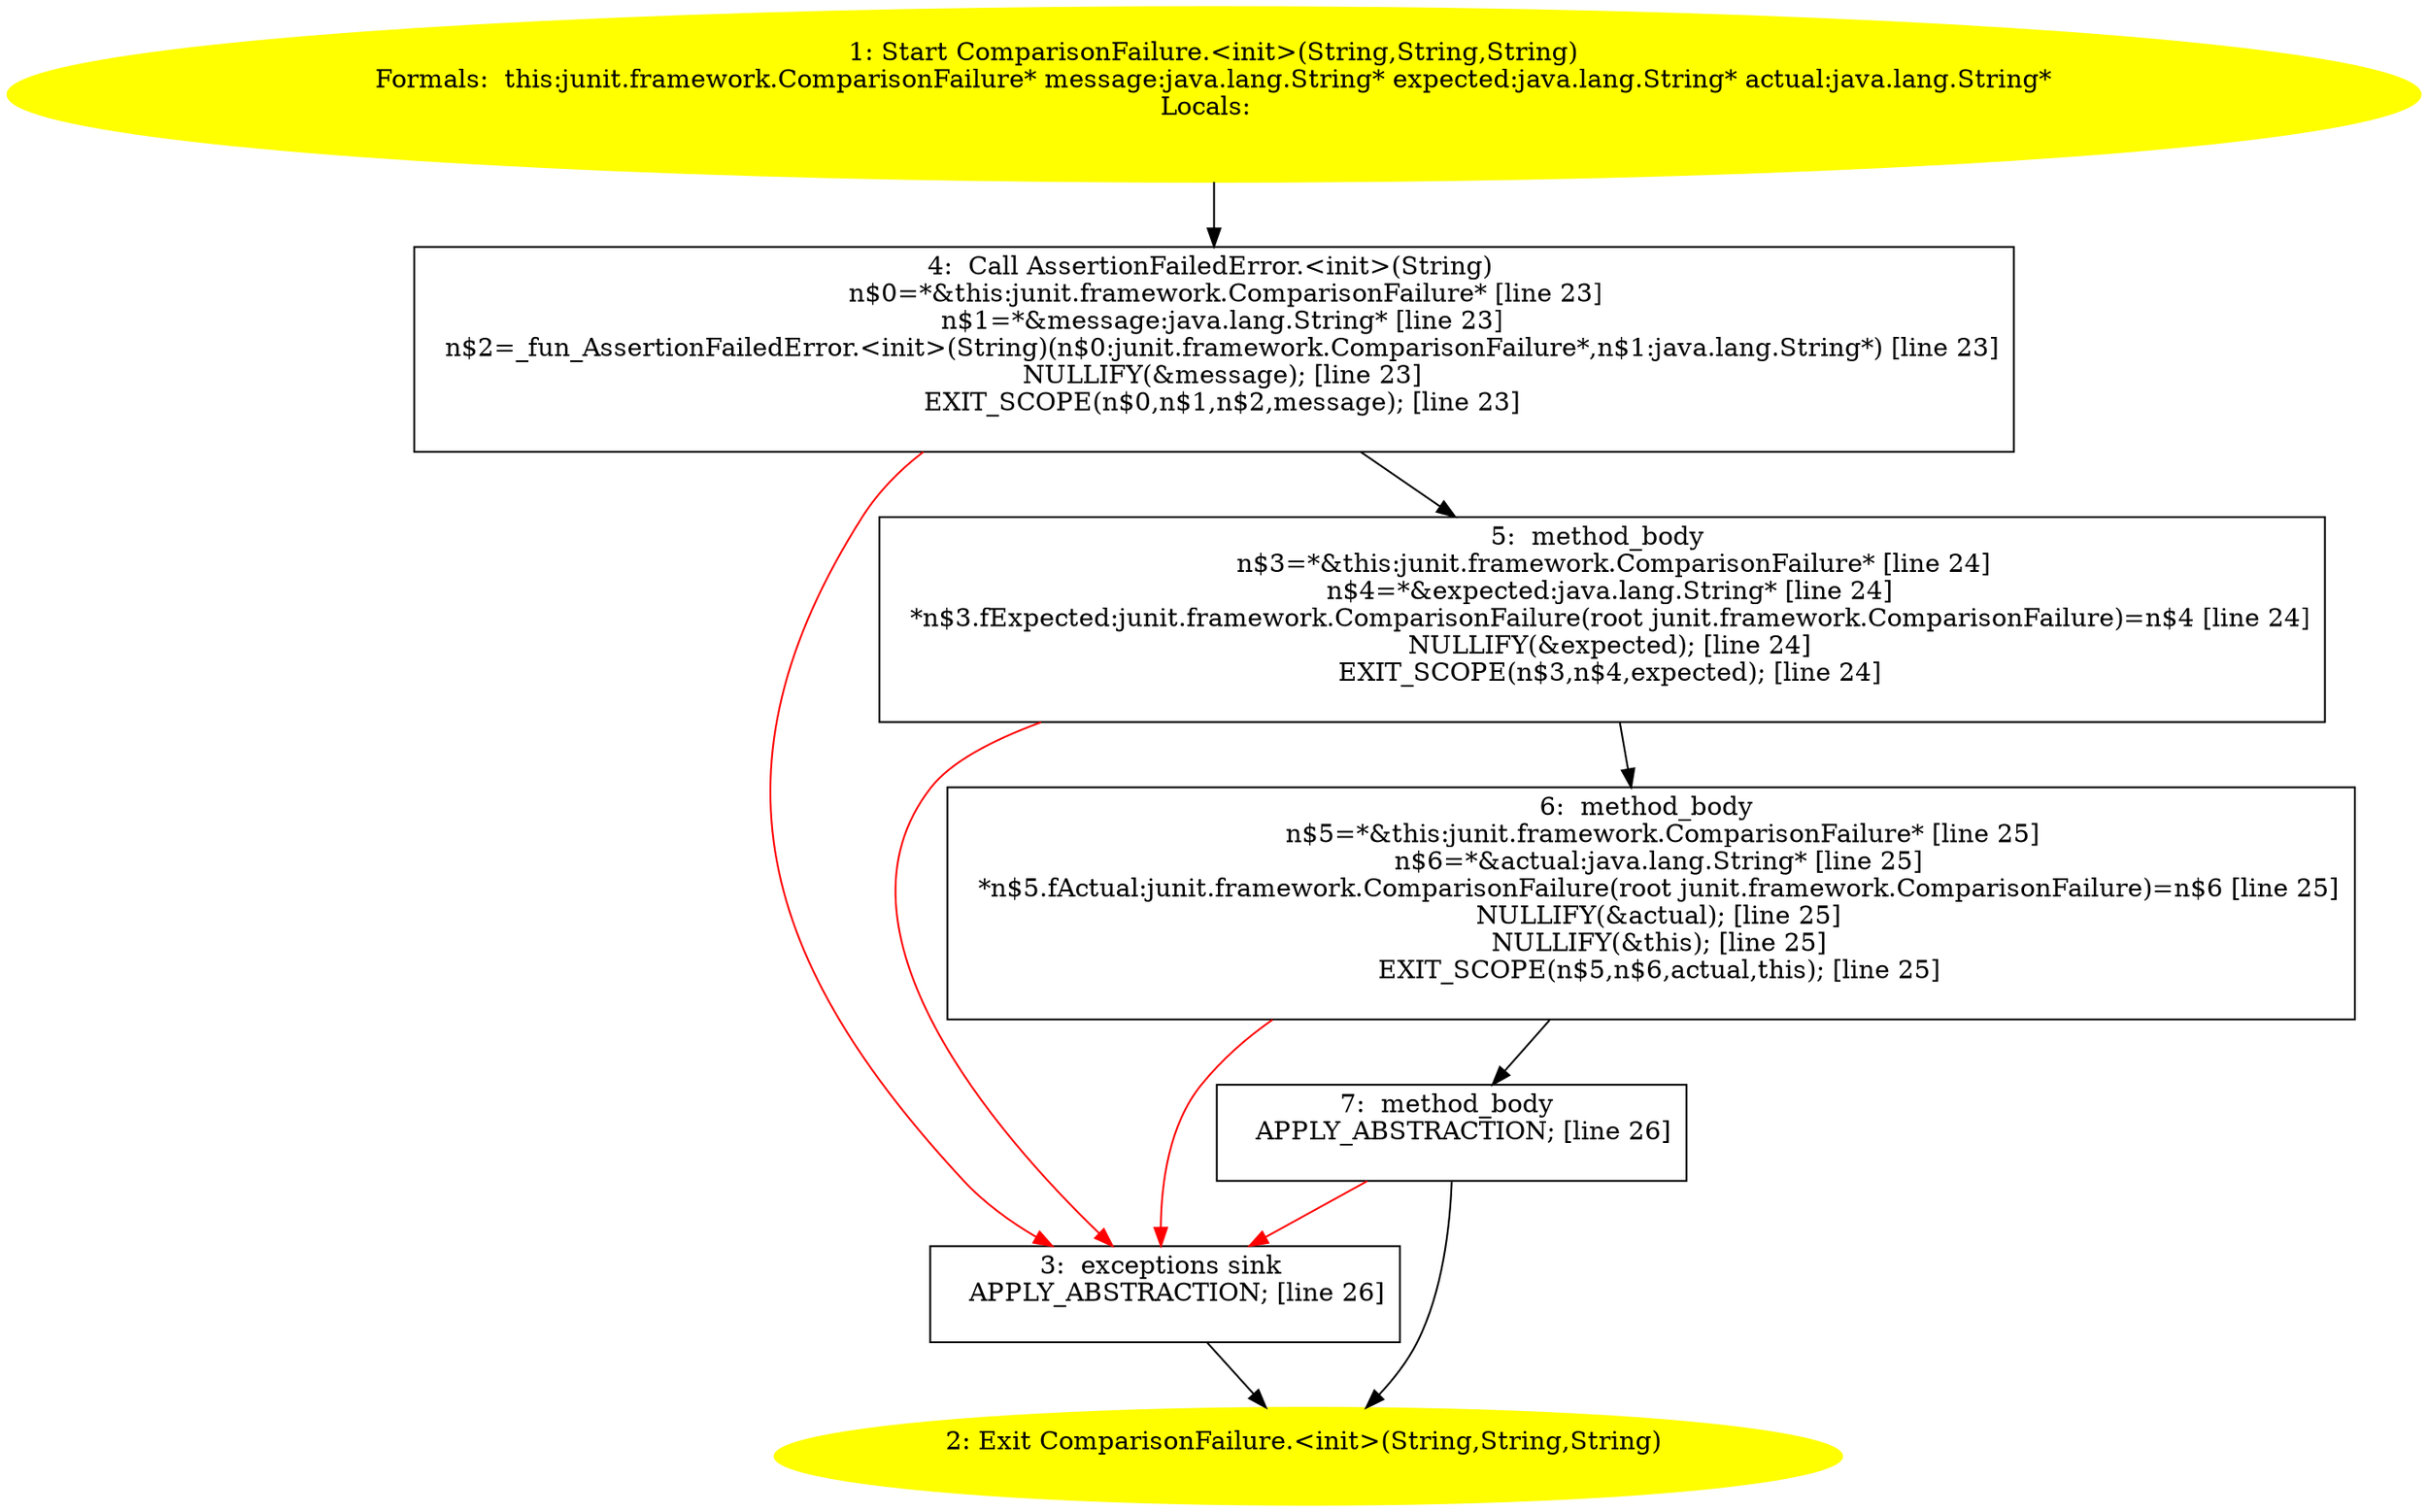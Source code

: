 /* @generated */
digraph cfg {
"junit.framework.ComparisonFailure.<init>(java.lang.String,java.lang.String,java.lang.String).d1cfa87d0fedd2f5cf2ef83e70ba8825_1" [label="1: Start ComparisonFailure.<init>(String,String,String)\nFormals:  this:junit.framework.ComparisonFailure* message:java.lang.String* expected:java.lang.String* actual:java.lang.String*\nLocals:  \n  " color=yellow style=filled]
	

	 "junit.framework.ComparisonFailure.<init>(java.lang.String,java.lang.String,java.lang.String).d1cfa87d0fedd2f5cf2ef83e70ba8825_1" -> "junit.framework.ComparisonFailure.<init>(java.lang.String,java.lang.String,java.lang.String).d1cfa87d0fedd2f5cf2ef83e70ba8825_4" ;
"junit.framework.ComparisonFailure.<init>(java.lang.String,java.lang.String,java.lang.String).d1cfa87d0fedd2f5cf2ef83e70ba8825_2" [label="2: Exit ComparisonFailure.<init>(String,String,String) \n  " color=yellow style=filled]
	

"junit.framework.ComparisonFailure.<init>(java.lang.String,java.lang.String,java.lang.String).d1cfa87d0fedd2f5cf2ef83e70ba8825_3" [label="3:  exceptions sink \n   APPLY_ABSTRACTION; [line 26]\n " shape="box"]
	

	 "junit.framework.ComparisonFailure.<init>(java.lang.String,java.lang.String,java.lang.String).d1cfa87d0fedd2f5cf2ef83e70ba8825_3" -> "junit.framework.ComparisonFailure.<init>(java.lang.String,java.lang.String,java.lang.String).d1cfa87d0fedd2f5cf2ef83e70ba8825_2" ;
"junit.framework.ComparisonFailure.<init>(java.lang.String,java.lang.String,java.lang.String).d1cfa87d0fedd2f5cf2ef83e70ba8825_4" [label="4:  Call AssertionFailedError.<init>(String) \n   n$0=*&this:junit.framework.ComparisonFailure* [line 23]\n  n$1=*&message:java.lang.String* [line 23]\n  n$2=_fun_AssertionFailedError.<init>(String)(n$0:junit.framework.ComparisonFailure*,n$1:java.lang.String*) [line 23]\n  NULLIFY(&message); [line 23]\n  EXIT_SCOPE(n$0,n$1,n$2,message); [line 23]\n " shape="box"]
	

	 "junit.framework.ComparisonFailure.<init>(java.lang.String,java.lang.String,java.lang.String).d1cfa87d0fedd2f5cf2ef83e70ba8825_4" -> "junit.framework.ComparisonFailure.<init>(java.lang.String,java.lang.String,java.lang.String).d1cfa87d0fedd2f5cf2ef83e70ba8825_5" ;
	 "junit.framework.ComparisonFailure.<init>(java.lang.String,java.lang.String,java.lang.String).d1cfa87d0fedd2f5cf2ef83e70ba8825_4" -> "junit.framework.ComparisonFailure.<init>(java.lang.String,java.lang.String,java.lang.String).d1cfa87d0fedd2f5cf2ef83e70ba8825_3" [color="red" ];
"junit.framework.ComparisonFailure.<init>(java.lang.String,java.lang.String,java.lang.String).d1cfa87d0fedd2f5cf2ef83e70ba8825_5" [label="5:  method_body \n   n$3=*&this:junit.framework.ComparisonFailure* [line 24]\n  n$4=*&expected:java.lang.String* [line 24]\n  *n$3.fExpected:junit.framework.ComparisonFailure(root junit.framework.ComparisonFailure)=n$4 [line 24]\n  NULLIFY(&expected); [line 24]\n  EXIT_SCOPE(n$3,n$4,expected); [line 24]\n " shape="box"]
	

	 "junit.framework.ComparisonFailure.<init>(java.lang.String,java.lang.String,java.lang.String).d1cfa87d0fedd2f5cf2ef83e70ba8825_5" -> "junit.framework.ComparisonFailure.<init>(java.lang.String,java.lang.String,java.lang.String).d1cfa87d0fedd2f5cf2ef83e70ba8825_6" ;
	 "junit.framework.ComparisonFailure.<init>(java.lang.String,java.lang.String,java.lang.String).d1cfa87d0fedd2f5cf2ef83e70ba8825_5" -> "junit.framework.ComparisonFailure.<init>(java.lang.String,java.lang.String,java.lang.String).d1cfa87d0fedd2f5cf2ef83e70ba8825_3" [color="red" ];
"junit.framework.ComparisonFailure.<init>(java.lang.String,java.lang.String,java.lang.String).d1cfa87d0fedd2f5cf2ef83e70ba8825_6" [label="6:  method_body \n   n$5=*&this:junit.framework.ComparisonFailure* [line 25]\n  n$6=*&actual:java.lang.String* [line 25]\n  *n$5.fActual:junit.framework.ComparisonFailure(root junit.framework.ComparisonFailure)=n$6 [line 25]\n  NULLIFY(&actual); [line 25]\n  NULLIFY(&this); [line 25]\n  EXIT_SCOPE(n$5,n$6,actual,this); [line 25]\n " shape="box"]
	

	 "junit.framework.ComparisonFailure.<init>(java.lang.String,java.lang.String,java.lang.String).d1cfa87d0fedd2f5cf2ef83e70ba8825_6" -> "junit.framework.ComparisonFailure.<init>(java.lang.String,java.lang.String,java.lang.String).d1cfa87d0fedd2f5cf2ef83e70ba8825_7" ;
	 "junit.framework.ComparisonFailure.<init>(java.lang.String,java.lang.String,java.lang.String).d1cfa87d0fedd2f5cf2ef83e70ba8825_6" -> "junit.framework.ComparisonFailure.<init>(java.lang.String,java.lang.String,java.lang.String).d1cfa87d0fedd2f5cf2ef83e70ba8825_3" [color="red" ];
"junit.framework.ComparisonFailure.<init>(java.lang.String,java.lang.String,java.lang.String).d1cfa87d0fedd2f5cf2ef83e70ba8825_7" [label="7:  method_body \n   APPLY_ABSTRACTION; [line 26]\n " shape="box"]
	

	 "junit.framework.ComparisonFailure.<init>(java.lang.String,java.lang.String,java.lang.String).d1cfa87d0fedd2f5cf2ef83e70ba8825_7" -> "junit.framework.ComparisonFailure.<init>(java.lang.String,java.lang.String,java.lang.String).d1cfa87d0fedd2f5cf2ef83e70ba8825_2" ;
	 "junit.framework.ComparisonFailure.<init>(java.lang.String,java.lang.String,java.lang.String).d1cfa87d0fedd2f5cf2ef83e70ba8825_7" -> "junit.framework.ComparisonFailure.<init>(java.lang.String,java.lang.String,java.lang.String).d1cfa87d0fedd2f5cf2ef83e70ba8825_3" [color="red" ];
}
